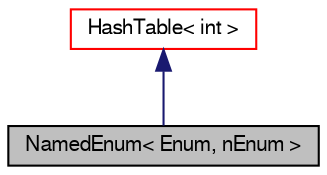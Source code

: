 digraph "NamedEnum&lt; Enum, nEnum &gt;"
{
  bgcolor="transparent";
  edge [fontname="FreeSans",fontsize="10",labelfontname="FreeSans",labelfontsize="10"];
  node [fontname="FreeSans",fontsize="10",shape=record];
  Node76 [label="NamedEnum\< Enum, nEnum \>",height=0.2,width=0.4,color="black", fillcolor="grey75", style="filled", fontcolor="black"];
  Node77 -> Node76 [dir="back",color="midnightblue",fontsize="10",style="solid",fontname="FreeSans"];
  Node77 [label="HashTable\< int \>",height=0.2,width=0.4,color="red",URL="$a25702.html"];
}
